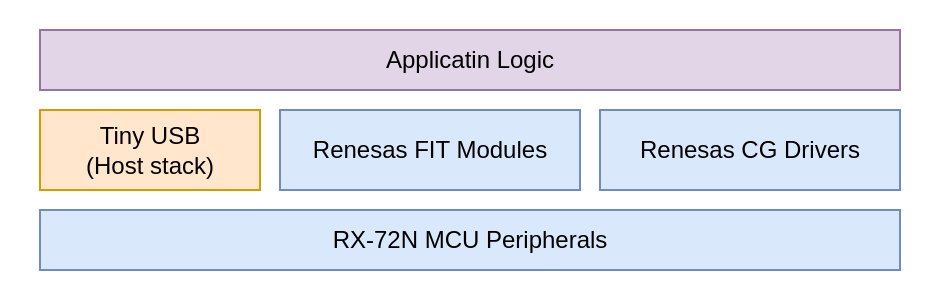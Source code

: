 <mxfile version="13.9.9" type="device" pages="2"><diagram id="MVVursb0sHLNEdd_qMm-" name="SoftwareBlocks"><mxGraphModel dx="517" dy="384" grid="1" gridSize="10" guides="1" tooltips="1" connect="1" arrows="1" fold="1" page="1" pageScale="1" pageWidth="827" pageHeight="1169" math="0" shadow="0"><root><mxCell id="0"/><mxCell id="1" parent="0"/><mxCell id="OamAV8AUMRLE7epWpQ-d-6" value="" style="rounded=0;whiteSpace=wrap;html=1;strokeColor=none;fillColor=#FFFFFF;" vertex="1" parent="1"><mxGeometry x="60" y="65" width="470" height="150" as="geometry"/></mxCell><mxCell id="OamAV8AUMRLE7epWpQ-d-1" value="Applicatin Logic" style="rounded=0;whiteSpace=wrap;html=1;fillColor=#e1d5e7;strokeColor=#9673a6;" vertex="1" parent="1"><mxGeometry x="80" y="80" width="430" height="30" as="geometry"/></mxCell><mxCell id="OamAV8AUMRLE7epWpQ-d-2" value="Tiny USB&lt;br&gt;(Host stack)" style="rounded=0;whiteSpace=wrap;html=1;fillColor=#ffe6cc;strokeColor=#d79b00;" vertex="1" parent="1"><mxGeometry x="80" y="120" width="110" height="40" as="geometry"/></mxCell><mxCell id="OamAV8AUMRLE7epWpQ-d-3" value="RX-72N MCU Peripherals" style="rounded=0;whiteSpace=wrap;html=1;fillColor=#dae8fc;strokeColor=#6c8ebf;" vertex="1" parent="1"><mxGeometry x="80" y="170" width="430" height="30" as="geometry"/></mxCell><mxCell id="OamAV8AUMRLE7epWpQ-d-4" value="Renesas FIT Modules" style="rounded=0;whiteSpace=wrap;html=1;fillColor=#dae8fc;strokeColor=#6c8ebf;" vertex="1" parent="1"><mxGeometry x="200" y="120" width="150" height="40" as="geometry"/></mxCell><mxCell id="OamAV8AUMRLE7epWpQ-d-5" value="Renesas CG Drivers" style="rounded=0;whiteSpace=wrap;html=1;fillColor=#dae8fc;strokeColor=#6c8ebf;" vertex="1" parent="1"><mxGeometry x="360" y="120" width="150" height="40" as="geometry"/></mxCell></root></mxGraphModel></diagram><diagram id="XdjzGQOQ_TC0Di_BXje1" name="SystemDiagram"><mxGraphModel dx="1086" dy="806" grid="1" gridSize="10" guides="1" tooltips="1" connect="1" arrows="1" fold="1" page="1" pageScale="1" pageWidth="827" pageHeight="1169" math="0" shadow="0"><root><mxCell id="6_IUtpm0VzINE54jLl3P-0"/><mxCell id="6_IUtpm0VzINE54jLl3P-1" parent="6_IUtpm0VzINE54jLl3P-0"/><mxCell id="MUAjwbnO3l69UVKxB1gi-25" value="" style="rounded=0;whiteSpace=wrap;html=1;fontColor=none;align=center;strokeColor=none;" vertex="1" parent="6_IUtpm0VzINE54jLl3P-1"><mxGeometry x="140" y="10" width="640" height="270" as="geometry"/></mxCell><mxCell id="MUAjwbnO3l69UVKxB1gi-27" value="" style="endArrow=none;dashed=1;html=1;dashPattern=1 3;strokeWidth=2;fontColor=none;" edge="1" parent="6_IUtpm0VzINE54jLl3P-1"><mxGeometry width="50" height="50" relative="1" as="geometry"><mxPoint x="610" y="25" as="sourcePoint"/><mxPoint x="610" y="280" as="targetPoint"/></mxGeometry></mxCell><mxCell id="MUAjwbnO3l69UVKxB1gi-28" value="" style="rounded=0;whiteSpace=wrap;html=1;align=center;strokeColor=#CCCCCC;" vertex="1" parent="6_IUtpm0VzINE54jLl3P-1"><mxGeometry x="540" y="10" width="120" height="100" as="geometry"/></mxCell><mxCell id="MUAjwbnO3l69UVKxB1gi-11" value="" style="rounded=1;whiteSpace=wrap;html=1;align=center;noLabel=1;fontColor=none;fillColor=none;dashed=1;" vertex="1" parent="6_IUtpm0VzINE54jLl3P-1"><mxGeometry x="150" y="50" width="230" height="50" as="geometry"/></mxCell><mxCell id="6_IUtpm0VzINE54jLl3P-2" value="ELC" style="rounded=0;whiteSpace=wrap;html=1;" vertex="1" parent="6_IUtpm0VzINE54jLl3P-1"><mxGeometry x="240" y="60" width="50" height="30" as="geometry"/></mxCell><mxCell id="6_IUtpm0VzINE54jLl3P-3" value="TPU0" style="rounded=0;whiteSpace=wrap;html=1;" vertex="1" parent="6_IUtpm0VzINE54jLl3P-1"><mxGeometry x="160" y="60" width="50" height="30" as="geometry"/></mxCell><mxCell id="6_IUtpm0VzINE54jLl3P-4" value="CMTW0" style="rounded=0;whiteSpace=wrap;html=1;fillColor=#e1d5e7;strokeColor=#9673a6;" vertex="1" parent="6_IUtpm0VzINE54jLl3P-1"><mxGeometry x="320" y="60" width="50" height="30" as="geometry"/></mxCell><mxCell id="6_IUtpm0VzINE54jLl3P-10" style="edgeStyle=orthogonalEdgeStyle;rounded=0;orthogonalLoop=1;jettySize=auto;html=1;entryX=0;entryY=0.5;entryDx=0;entryDy=0;" edge="1" parent="6_IUtpm0VzINE54jLl3P-1" source="6_IUtpm0VzINE54jLl3P-5" target="6_IUtpm0VzINE54jLl3P-6"><mxGeometry relative="1" as="geometry"/></mxCell><mxCell id="6_IUtpm0VzINE54jLl3P-5" value="TPU0" style="rounded=0;whiteSpace=wrap;html=1;fillColor=#e1d5e7;strokeColor=#9673a6;" vertex="1" parent="6_IUtpm0VzINE54jLl3P-1"><mxGeometry x="160" y="60" width="50" height="30" as="geometry"/></mxCell><mxCell id="6_IUtpm0VzINE54jLl3P-11" style="edgeStyle=orthogonalEdgeStyle;rounded=0;orthogonalLoop=1;jettySize=auto;html=1;entryX=0;entryY=0.5;entryDx=0;entryDy=0;" edge="1" parent="6_IUtpm0VzINE54jLl3P-1" source="6_IUtpm0VzINE54jLl3P-6" target="6_IUtpm0VzINE54jLl3P-4"><mxGeometry relative="1" as="geometry"/></mxCell><mxCell id="6_IUtpm0VzINE54jLl3P-6" value="ELC" style="rounded=0;whiteSpace=wrap;html=1;fillColor=#e1d5e7;strokeColor=#9673a6;" vertex="1" parent="6_IUtpm0VzINE54jLl3P-1"><mxGeometry x="240" y="60" width="50" height="30" as="geometry"/></mxCell><mxCell id="6_IUtpm0VzINE54jLl3P-7" value="" style="rounded=0;whiteSpace=wrap;html=1;fillColor=#e1d5e7;strokeColor=#9673a6;" vertex="1" parent="6_IUtpm0VzINE54jLl3P-1"><mxGeometry x="550" y="50" width="20" height="20" as="geometry"/></mxCell><mxCell id="6_IUtpm0VzINE54jLl3P-8" value="CG Drivers" style="text;html=1;strokeColor=none;fillColor=none;align=left;verticalAlign=middle;whiteSpace=wrap;rounded=0;" vertex="1" parent="6_IUtpm0VzINE54jLl3P-1"><mxGeometry x="570" y="50" width="70" height="20" as="geometry"/></mxCell><mxCell id="MUAjwbnO3l69UVKxB1gi-12" style="edgeStyle=orthogonalEdgeStyle;rounded=0;orthogonalLoop=1;jettySize=auto;html=1;entryX=0;entryY=0.5;entryDx=0;entryDy=0;fontColor=none;" edge="1" parent="6_IUtpm0VzINE54jLl3P-1" source="6_IUtpm0VzINE54jLl3P-12" target="MUAjwbnO3l69UVKxB1gi-0"><mxGeometry relative="1" as="geometry"/></mxCell><mxCell id="6_IUtpm0VzINE54jLl3P-12" value="Port" style="rounded=0;whiteSpace=wrap;html=1;fillColor=#e1d5e7;strokeColor=#9673a6;" vertex="1" parent="6_IUtpm0VzINE54jLl3P-1"><mxGeometry x="320" y="120" width="50" height="30" as="geometry"/></mxCell><mxCell id="6_IUtpm0VzINE54jLl3P-13" value="" style="rounded=0;whiteSpace=wrap;html=1;fillColor=#f5f5f5;strokeColor=#666666;fontColor=#333333;" vertex="1" parent="6_IUtpm0VzINE54jLl3P-1"><mxGeometry x="550" y="80" width="20" height="20" as="geometry"/></mxCell><mxCell id="6_IUtpm0VzINE54jLl3P-14" value="Peripheral&lt;br&gt;/ Hardware" style="text;html=1;strokeColor=none;fillColor=none;align=left;verticalAlign=middle;rounded=0;" vertex="1" parent="6_IUtpm0VzINE54jLl3P-1"><mxGeometry x="570" y="80" width="70" height="20" as="geometry"/></mxCell><mxCell id="MUAjwbnO3l69UVKxB1gi-13" style="edgeStyle=orthogonalEdgeStyle;rounded=0;orthogonalLoop=1;jettySize=auto;html=1;fontColor=none;" edge="1" parent="6_IUtpm0VzINE54jLl3P-1" source="MUAjwbnO3l69UVKxB1gi-0" target="MUAjwbnO3l69UVKxB1gi-1"><mxGeometry relative="1" as="geometry"/></mxCell><mxCell id="MUAjwbnO3l69UVKxB1gi-0" value="Port" style="rounded=0;whiteSpace=wrap;html=1;fillColor=#f5f5f5;strokeColor=#666666;fontColor=#333333;" vertex="1" parent="6_IUtpm0VzINE54jLl3P-1"><mxGeometry x="400" y="120" width="50" height="30" as="geometry"/></mxCell><mxCell id="MUAjwbnO3l69UVKxB1gi-1" value="User LED" style="rounded=0;html=1;fillColor=#f5f5f5;strokeColor=#666666;fontColor=#333333;" vertex="1" parent="6_IUtpm0VzINE54jLl3P-1"><mxGeometry x="480" y="120" width="60" height="30" as="geometry"/></mxCell><mxCell id="MUAjwbnO3l69UVKxB1gi-2" value="USB (MicroB)&lt;br&gt;(CN8)" style="rounded=0;html=1;fillColor=#f5f5f5;strokeColor=#666666;fontColor=#333333;" vertex="1" parent="6_IUtpm0VzINE54jLl3P-1"><mxGeometry x="570" y="170" width="80" height="30" as="geometry"/></mxCell><mxCell id="MUAjwbnO3l69UVKxB1gi-3" value="SCI2" style="rounded=0;html=1;fillColor=#f5f5f5;strokeColor=#666666;fontColor=#333333;" vertex="1" parent="6_IUtpm0VzINE54jLl3P-1"><mxGeometry x="400" y="170" width="50" height="30" as="geometry"/></mxCell><mxCell id="MUAjwbnO3l69UVKxB1gi-4" value="RL78" style="rounded=0;html=1;fillColor=#f5f5f5;strokeColor=#666666;fontColor=#333333;" vertex="1" parent="6_IUtpm0VzINE54jLl3P-1"><mxGeometry x="480" y="170" width="60" height="30" as="geometry"/></mxCell><mxCell id="MUAjwbnO3l69UVKxB1gi-5" value="" style="rounded=0;whiteSpace=wrap;html=1;fillColor=#dae8fc;strokeColor=#6c8ebf;" vertex="1" parent="6_IUtpm0VzINE54jLl3P-1"><mxGeometry x="550" y="20" width="20" height="20" as="geometry"/></mxCell><mxCell id="MUAjwbnO3l69UVKxB1gi-6" value="FIT Modules" style="text;html=1;strokeColor=none;fillColor=none;align=left;verticalAlign=middle;whiteSpace=wrap;rounded=0;" vertex="1" parent="6_IUtpm0VzINE54jLl3P-1"><mxGeometry x="570" y="20" width="70" height="20" as="geometry"/></mxCell><mxCell id="MUAjwbnO3l69UVKxB1gi-7" value="r_sci_rx" style="rounded=0;whiteSpace=wrap;html=1;fillColor=#dae8fc;align=center;strokeColor=#6c8ebf;" vertex="1" parent="6_IUtpm0VzINE54jLl3P-1"><mxGeometry x="320" y="170" width="50" height="30" as="geometry"/></mxCell><mxCell id="MUAjwbnO3l69UVKxB1gi-8" value="USB (TypeA)&lt;br&gt;(CN4)" style="rounded=0;html=1;fillColor=#f5f5f5;strokeColor=#666666;fontColor=#333333;" vertex="1" parent="6_IUtpm0VzINE54jLl3P-1"><mxGeometry x="570" y="240" width="80" height="30" as="geometry"/></mxCell><mxCell id="MUAjwbnO3l69UVKxB1gi-9" value="USB" style="rounded=0;html=1;fillColor=#f5f5f5;strokeColor=#666666;fontColor=#333333;" vertex="1" parent="6_IUtpm0VzINE54jLl3P-1"><mxGeometry x="400" y="240" width="50" height="30" as="geometry"/></mxCell><mxCell id="MUAjwbnO3l69UVKxB1gi-17" style="edgeStyle=orthogonalEdgeStyle;rounded=0;orthogonalLoop=1;jettySize=auto;html=1;entryX=0;entryY=0.5;entryDx=0;entryDy=0;fontColor=none;" edge="1" parent="6_IUtpm0VzINE54jLl3P-1" source="MUAjwbnO3l69UVKxB1gi-10" target="MUAjwbnO3l69UVKxB1gi-9"><mxGeometry relative="1" as="geometry"/></mxCell><mxCell id="MUAjwbnO3l69UVKxB1gi-10" value="Tiny USB" style="rounded=0;whiteSpace=wrap;html=1;fillColor=#FFF2CC;align=center;" vertex="1" parent="6_IUtpm0VzINE54jLl3P-1"><mxGeometry x="160" y="240" width="210" height="30" as="geometry"/></mxCell><mxCell id="MUAjwbnO3l69UVKxB1gi-19" value="" style="endArrow=classic;startArrow=classic;html=1;fontColor=none;entryX=0;entryY=0.5;entryDx=0;entryDy=0;exitX=1;exitY=0.5;exitDx=0;exitDy=0;" edge="1" parent="6_IUtpm0VzINE54jLl3P-1" source="MUAjwbnO3l69UVKxB1gi-7" target="MUAjwbnO3l69UVKxB1gi-3"><mxGeometry width="50" height="50" relative="1" as="geometry"><mxPoint x="360" y="220" as="sourcePoint"/><mxPoint x="410" y="170" as="targetPoint"/></mxGeometry></mxCell><mxCell id="MUAjwbnO3l69UVKxB1gi-20" value="" style="endArrow=classic;startArrow=classic;html=1;fontColor=none;entryX=0;entryY=0.5;entryDx=0;entryDy=0;exitX=1;exitY=0.5;exitDx=0;exitDy=0;" edge="1" parent="6_IUtpm0VzINE54jLl3P-1" source="MUAjwbnO3l69UVKxB1gi-3" target="MUAjwbnO3l69UVKxB1gi-4"><mxGeometry width="50" height="50" relative="1" as="geometry"><mxPoint x="360" y="220" as="sourcePoint"/><mxPoint x="410" y="170" as="targetPoint"/></mxGeometry></mxCell><mxCell id="MUAjwbnO3l69UVKxB1gi-21" value="" style="endArrow=classic;startArrow=classic;html=1;fontColor=none;entryX=0;entryY=0.5;entryDx=0;entryDy=0;" edge="1" parent="6_IUtpm0VzINE54jLl3P-1" source="MUAjwbnO3l69UVKxB1gi-9" target="MUAjwbnO3l69UVKxB1gi-8"><mxGeometry width="50" height="50" relative="1" as="geometry"><mxPoint x="360" y="230" as="sourcePoint"/><mxPoint x="410" y="180" as="targetPoint"/></mxGeometry></mxCell><mxCell id="MUAjwbnO3l69UVKxB1gi-22" value="" style="endArrow=classic;startArrow=classic;html=1;fontColor=none;entryX=0;entryY=0.5;entryDx=0;entryDy=0;exitX=1;exitY=0.5;exitDx=0;exitDy=0;" edge="1" parent="6_IUtpm0VzINE54jLl3P-1" source="MUAjwbnO3l69UVKxB1gi-4" target="MUAjwbnO3l69UVKxB1gi-2"><mxGeometry width="50" height="50" relative="1" as="geometry"><mxPoint x="360" y="220" as="sourcePoint"/><mxPoint x="410" y="170" as="targetPoint"/></mxGeometry></mxCell><mxCell id="MUAjwbnO3l69UVKxB1gi-23" value="Factory Default&lt;br&gt;(USB- Serial)" style="text;html=1;strokeColor=none;fillColor=none;align=center;verticalAlign=middle;whiteSpace=wrap;rounded=0;dashed=1;fontColor=none;" vertex="1" parent="6_IUtpm0VzINE54jLl3P-1"><mxGeometry x="460" y="200" width="100" height="30" as="geometry"/></mxCell><mxCell id="MUAjwbnO3l69UVKxB1gi-24" value="Use as hardware tick counter" style="text;html=1;strokeColor=none;fillColor=none;align=center;verticalAlign=middle;whiteSpace=wrap;rounded=0;dashed=1;fontColor=none;" vertex="1" parent="6_IUtpm0VzINE54jLl3P-1"><mxGeometry x="140" y="100" width="170" height="20" as="geometry"/></mxCell><mxCell id="MUAjwbnO3l69UVKxB1gi-26" value="" style="endArrow=none;dashed=1;html=1;dashPattern=1 3;strokeWidth=2;fontColor=none;" edge="1" parent="6_IUtpm0VzINE54jLl3P-1"><mxGeometry width="50" height="50" relative="1" as="geometry"><mxPoint x="390" y="25" as="sourcePoint"/><mxPoint x="390" y="280" as="targetPoint"/></mxGeometry></mxCell><mxCell id="MUAjwbnO3l69UVKxB1gi-29" value="Software" style="text;html=1;strokeColor=none;fillColor=none;align=center;verticalAlign=middle;whiteSpace=wrap;rounded=0;fontColor=none;" vertex="1" parent="6_IUtpm0VzINE54jLl3P-1"><mxGeometry x="330" y="20" width="40" height="20" as="geometry"/></mxCell><mxCell id="MUAjwbnO3l69UVKxB1gi-32" value="Serial I/O to control." style="text;html=1;strokeColor=none;fillColor=none;align=left;verticalAlign=middle;whiteSpace=wrap;rounded=0;fontColor=none;" vertex="1" parent="6_IUtpm0VzINE54jLl3P-1"><mxGeometry x="660" y="175" width="120" height="20" as="geometry"/></mxCell><mxCell id="MUAjwbnO3l69UVKxB1gi-33" value="Connect to&lt;br&gt;&amp;nbsp;USB device" style="text;html=1;strokeColor=none;fillColor=none;align=left;verticalAlign=middle;rounded=0;fontColor=none;" vertex="1" parent="6_IUtpm0VzINE54jLl3P-1"><mxGeometry x="660" y="240" width="120" height="30" as="geometry"/></mxCell></root></mxGraphModel></diagram></mxfile>